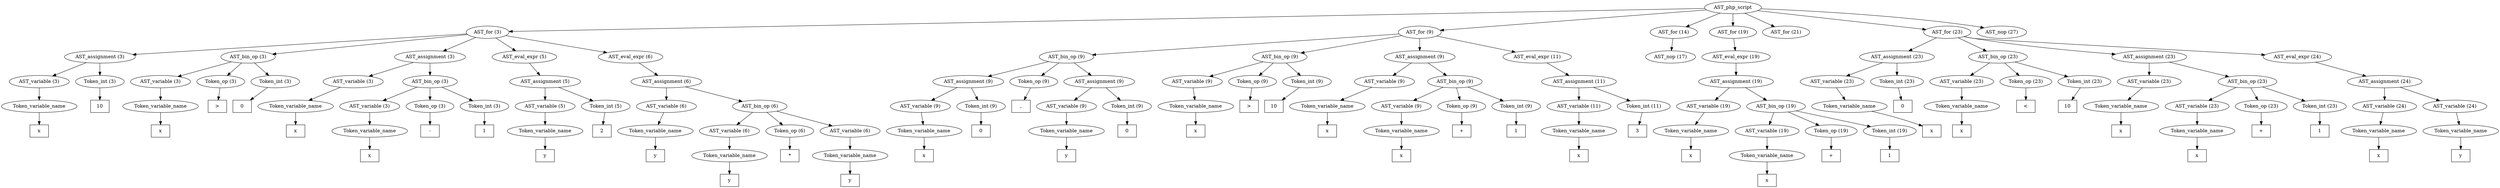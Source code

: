 /*
 * AST in dot format generated by phc -- the PHP compiler
 */

digraph AST {
node_0 [label="AST_php_script"];
node_1 [label="AST_for (3)"];
node_2 [label="AST_assignment (3)"];
node_3 [label="AST_variable (3)"];
node_4 [label="Token_variable_name"];
node_5 [label="x", shape=box]
node_4 -> node_5;
node_3 -> node_4;
node_6 [label="Token_int (3)"];
node_7 [label="10", shape=box]
node_6 -> node_7;
node_2 -> node_6;
node_2 -> node_3;
node_8 [label="AST_bin_op (3)"];
node_9 [label="AST_variable (3)"];
node_10 [label="Token_variable_name"];
node_11 [label="x", shape=box]
node_10 -> node_11;
node_9 -> node_10;
node_12 [label="Token_op (3)"];
node_13 [label=">", shape=box]
node_12 -> node_13;
node_14 [label="Token_int (3)"];
node_15 [label="0", shape=box]
node_14 -> node_15;
node_8 -> node_14;
node_8 -> node_12;
node_8 -> node_9;
node_16 [label="AST_assignment (3)"];
node_17 [label="AST_variable (3)"];
node_18 [label="Token_variable_name"];
node_19 [label="x", shape=box]
node_18 -> node_19;
node_17 -> node_18;
node_20 [label="AST_bin_op (3)"];
node_21 [label="AST_variable (3)"];
node_22 [label="Token_variable_name"];
node_23 [label="x", shape=box]
node_22 -> node_23;
node_21 -> node_22;
node_24 [label="Token_op (3)"];
node_25 [label="-", shape=box]
node_24 -> node_25;
node_26 [label="Token_int (3)"];
node_27 [label="1", shape=box]
node_26 -> node_27;
node_20 -> node_26;
node_20 -> node_24;
node_20 -> node_21;
node_16 -> node_20;
node_16 -> node_17;
node_28 [label="AST_eval_expr (5)"];
node_29 [label="AST_assignment (5)"];
node_30 [label="AST_variable (5)"];
node_31 [label="Token_variable_name"];
node_32 [label="y", shape=box]
node_31 -> node_32;
node_30 -> node_31;
node_33 [label="Token_int (5)"];
node_34 [label="2", shape=box]
node_33 -> node_34;
node_29 -> node_33;
node_29 -> node_30;
node_28 -> node_29;
node_35 [label="AST_eval_expr (6)"];
node_36 [label="AST_assignment (6)"];
node_37 [label="AST_variable (6)"];
node_38 [label="Token_variable_name"];
node_39 [label="y", shape=box]
node_38 -> node_39;
node_37 -> node_38;
node_40 [label="AST_bin_op (6)"];
node_41 [label="AST_variable (6)"];
node_42 [label="Token_variable_name"];
node_43 [label="y", shape=box]
node_42 -> node_43;
node_41 -> node_42;
node_44 [label="Token_op (6)"];
node_45 [label="*", shape=box]
node_44 -> node_45;
node_46 [label="AST_variable (6)"];
node_47 [label="Token_variable_name"];
node_48 [label="y", shape=box]
node_47 -> node_48;
node_46 -> node_47;
node_40 -> node_46;
node_40 -> node_44;
node_40 -> node_41;
node_36 -> node_40;
node_36 -> node_37;
node_35 -> node_36;
node_1 -> node_35;
node_1 -> node_28;
node_1 -> node_16;
node_1 -> node_8;
node_1 -> node_2;
node_49 [label="AST_for (9)"];
node_50 [label="AST_bin_op (9)"];
node_51 [label="AST_assignment (9)"];
node_52 [label="AST_variable (9)"];
node_53 [label="Token_variable_name"];
node_54 [label="x", shape=box]
node_53 -> node_54;
node_52 -> node_53;
node_55 [label="Token_int (9)"];
node_56 [label="0", shape=box]
node_55 -> node_56;
node_51 -> node_55;
node_51 -> node_52;
node_57 [label="Token_op (9)"];
node_58 [label=",", shape=box]
node_57 -> node_58;
node_59 [label="AST_assignment (9)"];
node_60 [label="AST_variable (9)"];
node_61 [label="Token_variable_name"];
node_62 [label="y", shape=box]
node_61 -> node_62;
node_60 -> node_61;
node_63 [label="Token_int (9)"];
node_64 [label="0", shape=box]
node_63 -> node_64;
node_59 -> node_63;
node_59 -> node_60;
node_50 -> node_59;
node_50 -> node_57;
node_50 -> node_51;
node_65 [label="AST_bin_op (9)"];
node_66 [label="AST_variable (9)"];
node_67 [label="Token_variable_name"];
node_68 [label="x", shape=box]
node_67 -> node_68;
node_66 -> node_67;
node_69 [label="Token_op (9)"];
node_70 [label=">", shape=box]
node_69 -> node_70;
node_71 [label="Token_int (9)"];
node_72 [label="10", shape=box]
node_71 -> node_72;
node_65 -> node_71;
node_65 -> node_69;
node_65 -> node_66;
node_73 [label="AST_assignment (9)"];
node_74 [label="AST_variable (9)"];
node_75 [label="Token_variable_name"];
node_76 [label="x", shape=box]
node_75 -> node_76;
node_74 -> node_75;
node_77 [label="AST_bin_op (9)"];
node_78 [label="AST_variable (9)"];
node_79 [label="Token_variable_name"];
node_80 [label="x", shape=box]
node_79 -> node_80;
node_78 -> node_79;
node_81 [label="Token_op (9)"];
node_82 [label="+", shape=box]
node_81 -> node_82;
node_83 [label="Token_int (9)"];
node_84 [label="1", shape=box]
node_83 -> node_84;
node_77 -> node_83;
node_77 -> node_81;
node_77 -> node_78;
node_73 -> node_77;
node_73 -> node_74;
node_85 [label="AST_eval_expr (11)"];
node_86 [label="AST_assignment (11)"];
node_87 [label="AST_variable (11)"];
node_88 [label="Token_variable_name"];
node_89 [label="x", shape=box]
node_88 -> node_89;
node_87 -> node_88;
node_90 [label="Token_int (11)"];
node_91 [label="3", shape=box]
node_90 -> node_91;
node_86 -> node_90;
node_86 -> node_87;
node_85 -> node_86;
node_49 -> node_85;
node_49 -> node_73;
node_49 -> node_65;
node_49 -> node_50;
node_92 [label="AST_for (14)"];
node_93 [label="AST_nop (17)"];
node_92 -> node_93;
node_94 [label="AST_for (19)"];
node_95 [label="AST_eval_expr (19)"];
node_96 [label="AST_assignment (19)"];
node_97 [label="AST_variable (19)"];
node_98 [label="Token_variable_name"];
node_99 [label="x", shape=box]
node_98 -> node_99;
node_97 -> node_98;
node_100 [label="AST_bin_op (19)"];
node_101 [label="AST_variable (19)"];
node_102 [label="Token_variable_name"];
node_103 [label="x", shape=box]
node_102 -> node_103;
node_101 -> node_102;
node_104 [label="Token_op (19)"];
node_105 [label="+", shape=box]
node_104 -> node_105;
node_106 [label="Token_int (19)"];
node_107 [label="1", shape=box]
node_106 -> node_107;
node_100 -> node_106;
node_100 -> node_104;
node_100 -> node_101;
node_96 -> node_100;
node_96 -> node_97;
node_95 -> node_96;
node_94 -> node_95;
node_108 [label="AST_for (21)"];
node_109 [label="AST_for (23)"];
node_110 [label="AST_assignment (23)"];
node_111 [label="AST_variable (23)"];
node_112 [label="Token_variable_name"];
node_113 [label="x", shape=box]
node_112 -> node_113;
node_111 -> node_112;
node_114 [label="Token_int (23)"];
node_115 [label="0", shape=box]
node_114 -> node_115;
node_110 -> node_114;
node_110 -> node_111;
node_116 [label="AST_bin_op (23)"];
node_117 [label="AST_variable (23)"];
node_118 [label="Token_variable_name"];
node_119 [label="x", shape=box]
node_118 -> node_119;
node_117 -> node_118;
node_120 [label="Token_op (23)"];
node_121 [label="<", shape=box]
node_120 -> node_121;
node_122 [label="Token_int (23)"];
node_123 [label="10", shape=box]
node_122 -> node_123;
node_116 -> node_122;
node_116 -> node_120;
node_116 -> node_117;
node_124 [label="AST_assignment (23)"];
node_125 [label="AST_variable (23)"];
node_126 [label="Token_variable_name"];
node_127 [label="x", shape=box]
node_126 -> node_127;
node_125 -> node_126;
node_128 [label="AST_bin_op (23)"];
node_129 [label="AST_variable (23)"];
node_130 [label="Token_variable_name"];
node_131 [label="x", shape=box]
node_130 -> node_131;
node_129 -> node_130;
node_132 [label="Token_op (23)"];
node_133 [label="+", shape=box]
node_132 -> node_133;
node_134 [label="Token_int (23)"];
node_135 [label="1", shape=box]
node_134 -> node_135;
node_128 -> node_134;
node_128 -> node_132;
node_128 -> node_129;
node_124 -> node_128;
node_124 -> node_125;
node_136 [label="AST_eval_expr (24)"];
node_137 [label="AST_assignment (24)"];
node_138 [label="AST_variable (24)"];
node_139 [label="Token_variable_name"];
node_140 [label="x", shape=box]
node_139 -> node_140;
node_138 -> node_139;
node_141 [label="AST_variable (24)"];
node_142 [label="Token_variable_name"];
node_143 [label="y", shape=box]
node_142 -> node_143;
node_141 -> node_142;
node_137 -> node_141;
node_137 -> node_138;
node_136 -> node_137;
node_109 -> node_136;
node_109 -> node_124;
node_109 -> node_116;
node_109 -> node_110;
node_144 [label="AST_nop (27)"];
node_0 -> node_144;
node_0 -> node_109;
node_0 -> node_108;
node_0 -> node_94;
node_0 -> node_92;
node_0 -> node_49;
node_0 -> node_1;
}
